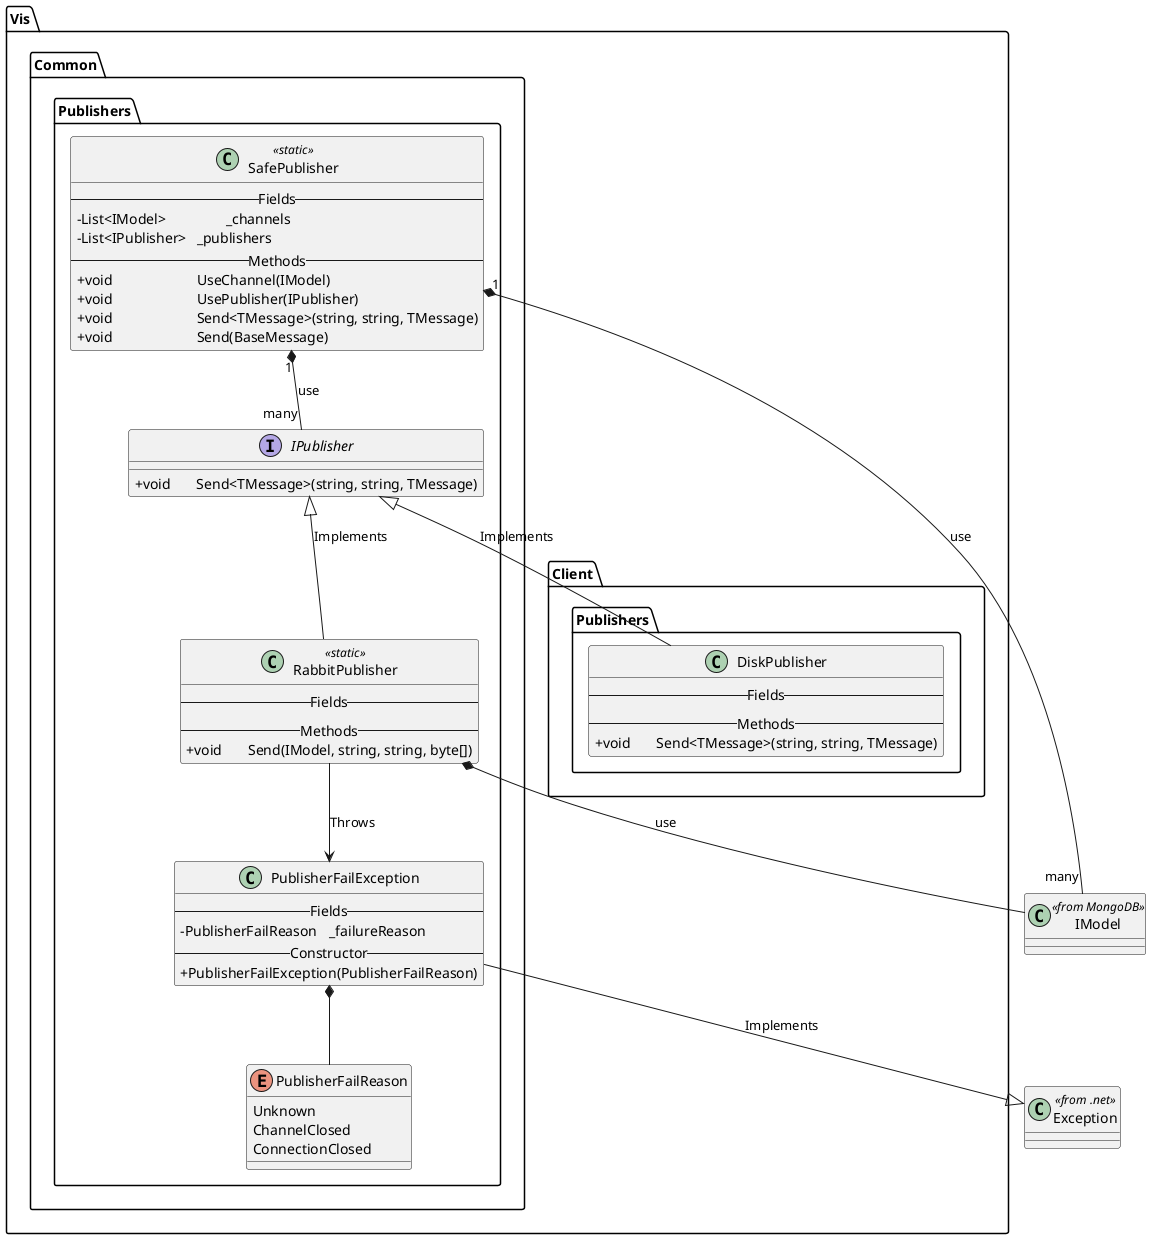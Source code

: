 @startuml
!define ABSTRACT &#123;abstract&#125;
!define OVERRIDE &#123;override&#125;
skinparam classAttributeIconSize 0

class Exception<<from .net>>
class IModel<<from MongoDB>>

package Vis.Common.Publishers {

interface IPublisher {
    +void \t Send<TMessage>(string, string, TMessage)
}

enum PublisherFailReason {
    Unknown
    ChannelClosed
    ConnectionClosed
}

class PublisherFailException {
    --Fields--
    -PublisherFailReason \t _failureReason
    --Constructor--
    +PublisherFailException(PublisherFailReason)
}

class RabbitPublisher <<static>> {
    --Fields--
    --Methods--
    +void \t Send(IModel, string, string, byte[])
}

class SafePublisher<<static>> {
    --Fields--
    -List<IModel> \t\t _channels
    -List<IPublisher> \t _publishers
    --Methods--
    +void \t\t\t UseChannel(IModel)
    +void \t\t\t UsePublisher(IPublisher)
    +void \t\t\t Send<TMessage>(string, string, TMessage)
    +void \t\t\t Send(BaseMessage)
}

}

package Vis.Client.Publishers {
    class DiskPublisher {
        --Fields--
        --Methods--
        +void \t Send<TMessage>(string, string, TMessage)
    }
}



PublisherFailException --|> Exception : Implements
IPublisher <|-- RabbitPublisher : Implements
IPublisher <|-- DiskPublisher : Implements
SafePublisher "1" *-- "many" IPublisher : use
SafePublisher "1" *-- "many" IModel : use
RabbitPublisher *-- IModel : use
PublisherFailException *-- PublisherFailReason
RabbitPublisher --> PublisherFailException : Throws


@enduml